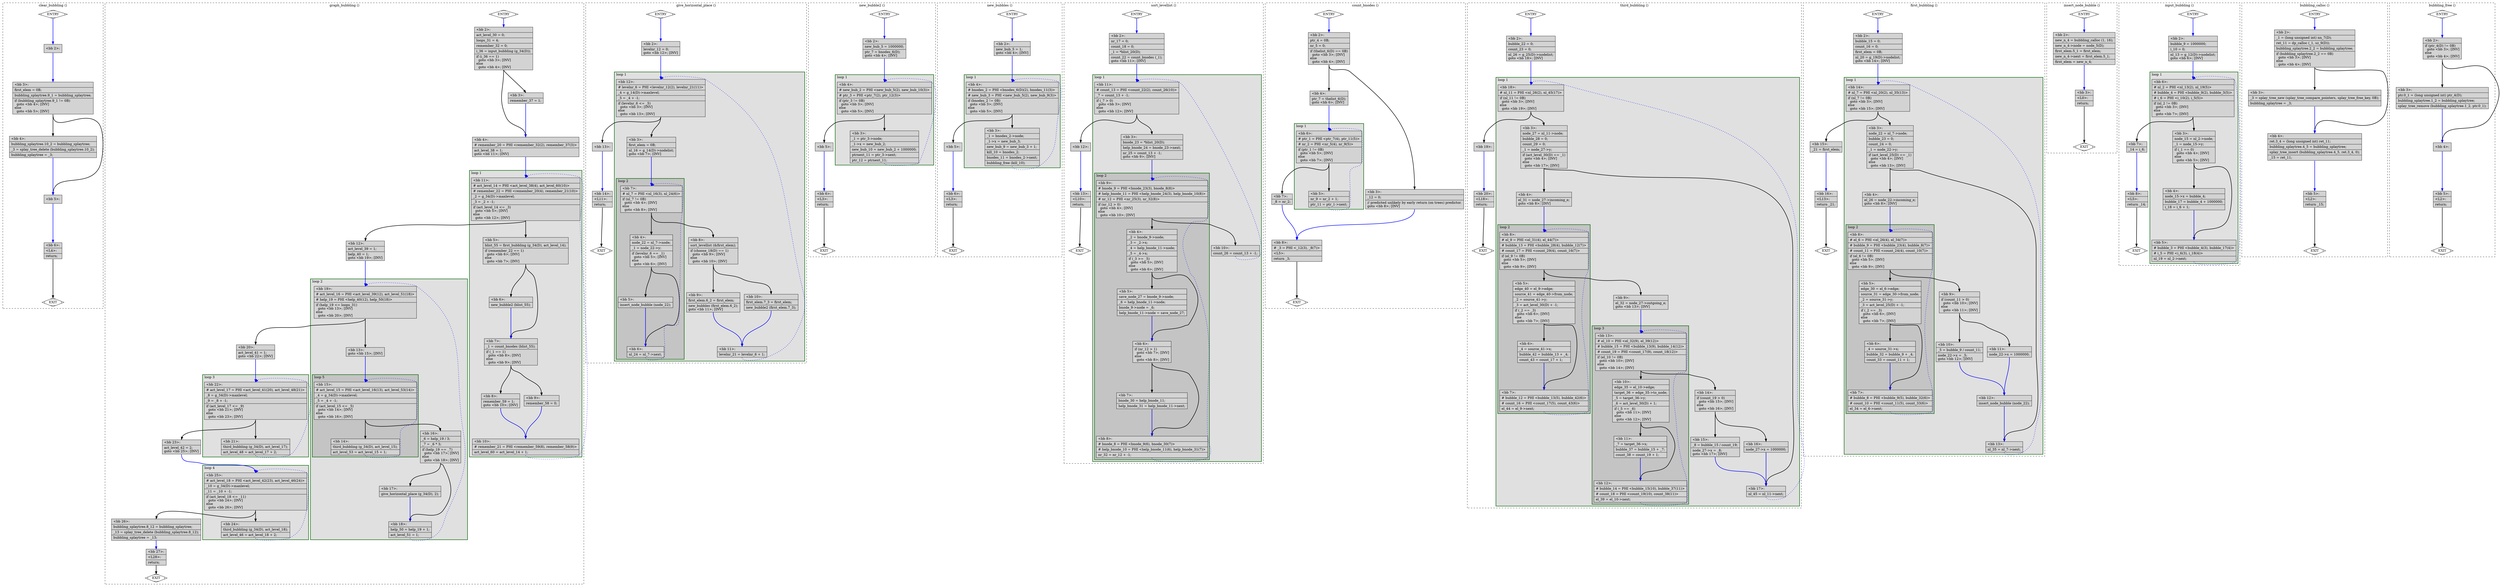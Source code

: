 /* graph generated by GNU GCC Compiler version
 * GNU C99 (GCC) version 12.0.0 20210704 (experimental) (x86_64-pc-linux-gnu)
 *	compiled by GNU C version 12.0.0 20210704 (experimental), GMP version 6.2.0, MPFR version 4.0.2, MPC version 1.1.0, isl version none
 * GGC heuristics: --param ggc-min-expand=30 --param ggc-min-heapsize=4096
*/
digraph "gml4gtk-bubbling.c.082i.fnsummary" {
overlap=false;
subgraph "cluster_clear_bubbling" {
	style="dashed";
	color="black";
	label="clear_bubbling ()";
	fn_12_basic_block_0 [shape=Mdiamond,style=filled,fillcolor=white,label="ENTRY"];

	fn_12_basic_block_1 [shape=Mdiamond,style=filled,fillcolor=white,label="EXIT"];

	fn_12_basic_block_2 [shape=record,style=filled,fillcolor=lightgrey,label="{\<bb\ 2\>:\l\
}"];

	fn_12_basic_block_3 [shape=record,style=filled,fillcolor=lightgrey,label="{\<bb\ 3\>:\l\
|first_elem\ =\ 0B;\l\
|bubbling_splaytree.9_1\ =\ bubbling_splaytree;\l\
|if\ (bubbling_splaytree.9_1\ !=\ 0B)\l\
\ \ goto\ \<bb\ 4\>;\ [INV]\l\
else\l\
\ \ goto\ \<bb\ 5\>;\ [INV]\l\
}"];

	fn_12_basic_block_4 [shape=record,style=filled,fillcolor=lightgrey,label="{\<bb\ 4\>:\l\
|bubbling_splaytree.10_2\ =\ bubbling_splaytree;\l\
|_3\ =\ splay_tree_delete\ (bubbling_splaytree.10_2);\l\
|bubbling_splaytree\ =\ _3;\l\
}"];

	fn_12_basic_block_5 [shape=record,style=filled,fillcolor=lightgrey,label="{\<bb\ 5\>:\l\
}"];

	fn_12_basic_block_6 [shape=record,style=filled,fillcolor=lightgrey,label="{\<bb\ 6\>:\l\
|\<L4\>:\l\
|return;\l\
}"];

	fn_12_basic_block_0:s -> fn_12_basic_block_2:n [style="solid,bold",color=blue,weight=100,constraint=true];
	fn_12_basic_block_2:s -> fn_12_basic_block_3:n [style="solid,bold",color=blue,weight=100,constraint=true];
	fn_12_basic_block_3:s -> fn_12_basic_block_4:n [style="solid,bold",color=black,weight=10,constraint=true];
	fn_12_basic_block_3:s -> fn_12_basic_block_5:n [style="solid,bold",color=black,weight=10,constraint=true];
	fn_12_basic_block_4:s -> fn_12_basic_block_5:n [style="solid,bold",color=blue,weight=100,constraint=true];
	fn_12_basic_block_5:s -> fn_12_basic_block_6:n [style="solid,bold",color=blue,weight=100,constraint=true];
	fn_12_basic_block_6:s -> fn_12_basic_block_1:n [style="solid,bold",color=black,weight=10,constraint=true];
	fn_12_basic_block_0:s -> fn_12_basic_block_1:n [style="invis",constraint=true];
}
subgraph "cluster_graph_bubbling" {
	style="dashed";
	color="black";
	label="graph_bubbling ()";
	subgraph cluster_11_4 {
	style="filled";
	color="darkgreen";
	fillcolor="grey88";
	label="loop 4";
	labeljust=l;
	penwidth=2;
	fn_11_basic_block_25 [shape=record,style=filled,fillcolor=lightgrey,label="{\<bb\ 25\>:\l\
|#\ act_level_18\ =\ PHI\ \<act_level_42(23),\ act_level_46(24)\>\l\
|_10\ =\ g_34(D)-\>maxlevel;\l\
|_11\ =\ _10\ +\ -1;\l\
|if\ (act_level_18\ \<=\ _11)\l\
\ \ goto\ \<bb\ 24\>;\ [INV]\l\
else\l\
\ \ goto\ \<bb\ 26\>;\ [INV]\l\
}"];

	fn_11_basic_block_24 [shape=record,style=filled,fillcolor=lightgrey,label="{\<bb\ 24\>:\l\
|third_bubbling\ (g_34(D),\ act_level_18);\l\
|act_level_46\ =\ act_level_18\ +\ 2;\l\
}"];

	}
	subgraph cluster_11_3 {
	style="filled";
	color="darkgreen";
	fillcolor="grey88";
	label="loop 3";
	labeljust=l;
	penwidth=2;
	fn_11_basic_block_22 [shape=record,style=filled,fillcolor=lightgrey,label="{\<bb\ 22\>:\l\
|#\ act_level_17\ =\ PHI\ \<act_level_41(20),\ act_level_48(21)\>\l\
|_8\ =\ g_34(D)-\>maxlevel;\l\
|_9\ =\ _8\ +\ -1;\l\
|if\ (act_level_17\ \<=\ _9)\l\
\ \ goto\ \<bb\ 21\>;\ [INV]\l\
else\l\
\ \ goto\ \<bb\ 23\>;\ [INV]\l\
}"];

	fn_11_basic_block_21 [shape=record,style=filled,fillcolor=lightgrey,label="{\<bb\ 21\>:\l\
|third_bubbling\ (g_34(D),\ act_level_17);\l\
|act_level_48\ =\ act_level_17\ +\ 2;\l\
}"];

	}
	subgraph cluster_11_2 {
	style="filled";
	color="darkgreen";
	fillcolor="grey88";
	label="loop 2";
	labeljust=l;
	penwidth=2;
	subgraph cluster_11_5 {
	style="filled";
	color="darkgreen";
	fillcolor="grey77";
	label="loop 5";
	labeljust=l;
	penwidth=2;
	fn_11_basic_block_15 [shape=record,style=filled,fillcolor=lightgrey,label="{\<bb\ 15\>:\l\
|#\ act_level_15\ =\ PHI\ \<act_level_16(13),\ act_level_53(14)\>\l\
|_4\ =\ g_34(D)-\>maxlevel;\l\
|_5\ =\ _4\ +\ -1;\l\
|if\ (act_level_15\ \<=\ _5)\l\
\ \ goto\ \<bb\ 14\>;\ [INV]\l\
else\l\
\ \ goto\ \<bb\ 16\>;\ [INV]\l\
}"];

	fn_11_basic_block_14 [shape=record,style=filled,fillcolor=lightgrey,label="{\<bb\ 14\>:\l\
|third_bubbling\ (g_34(D),\ act_level_15);\l\
|act_level_53\ =\ act_level_15\ +\ 1;\l\
}"];

	}
	fn_11_basic_block_19 [shape=record,style=filled,fillcolor=lightgrey,label="{\<bb\ 19\>:\l\
|#\ act_level_16\ =\ PHI\ \<act_level_39(12),\ act_level_51(18)\>\l\
|#\ help_19\ =\ PHI\ \<help_40(12),\ help_50(18)\>\l\
|if\ (help_19\ \<=\ loops_31)\l\
\ \ goto\ \<bb\ 13\>;\ [INV]\l\
else\l\
\ \ goto\ \<bb\ 20\>;\ [INV]\l\
}"];

	fn_11_basic_block_13 [shape=record,style=filled,fillcolor=lightgrey,label="{\<bb\ 13\>:\l\
goto\ \<bb\ 15\>;\ [INV]\l\
}"];

	fn_11_basic_block_16 [shape=record,style=filled,fillcolor=lightgrey,label="{\<bb\ 16\>:\l\
|_6\ =\ help_19\ /\ 3;\l\
|_7\ =\ _6\ *\ 3;\l\
|if\ (help_19\ ==\ _7)\l\
\ \ goto\ \<bb\ 17\>;\ [INV]\l\
else\l\
\ \ goto\ \<bb\ 18\>;\ [INV]\l\
}"];

	fn_11_basic_block_17 [shape=record,style=filled,fillcolor=lightgrey,label="{\<bb\ 17\>:\l\
|give_horizontal_place\ (g_34(D),\ 2);\l\
}"];

	fn_11_basic_block_18 [shape=record,style=filled,fillcolor=lightgrey,label="{\<bb\ 18\>:\l\
|help_50\ =\ help_19\ +\ 1;\l\
|act_level_51\ =\ 1;\l\
}"];

	}
	subgraph cluster_11_1 {
	style="filled";
	color="darkgreen";
	fillcolor="grey88";
	label="loop 1";
	labeljust=l;
	penwidth=2;
	fn_11_basic_block_11 [shape=record,style=filled,fillcolor=lightgrey,label="{\<bb\ 11\>:\l\
|#\ act_level_14\ =\ PHI\ \<act_level_38(4),\ act_level_60(10)\>\l\
|#\ remember_22\ =\ PHI\ \<remember_20(4),\ remember_21(10)\>\l\
|_2\ =\ g_34(D)-\>maxlevel;\l\
|_3\ =\ _2\ +\ -1;\l\
|if\ (act_level_14\ \<=\ _3)\l\
\ \ goto\ \<bb\ 5\>;\ [INV]\l\
else\l\
\ \ goto\ \<bb\ 12\>;\ [INV]\l\
}"];

	fn_11_basic_block_5 [shape=record,style=filled,fillcolor=lightgrey,label="{\<bb\ 5\>:\l\
|blist_55\ =\ first_bubbling\ (g_34(D),\ act_level_14);\l\
|if\ (remember_22\ ==\ 1)\l\
\ \ goto\ \<bb\ 6\>;\ [INV]\l\
else\l\
\ \ goto\ \<bb\ 7\>;\ [INV]\l\
}"];

	fn_11_basic_block_6 [shape=record,style=filled,fillcolor=lightgrey,label="{\<bb\ 6\>:\l\
|new_bubble2\ (blist_55);\l\
}"];

	fn_11_basic_block_7 [shape=record,style=filled,fillcolor=lightgrey,label="{\<bb\ 7\>:\l\
|_1\ =\ count_bnodes\ (blist_55);\l\
|if\ (_1\ ==\ 1)\l\
\ \ goto\ \<bb\ 8\>;\ [INV]\l\
else\l\
\ \ goto\ \<bb\ 9\>;\ [INV]\l\
}"];

	fn_11_basic_block_8 [shape=record,style=filled,fillcolor=lightgrey,label="{\<bb\ 8\>:\l\
|remember_59\ =\ 1;\l\
goto\ \<bb\ 10\>;\ [INV]\l\
}"];

	fn_11_basic_block_9 [shape=record,style=filled,fillcolor=lightgrey,label="{\<bb\ 9\>:\l\
|remember_58\ =\ 0;\l\
}"];

	fn_11_basic_block_10 [shape=record,style=filled,fillcolor=lightgrey,label="{\<bb\ 10\>:\l\
|#\ remember_21\ =\ PHI\ \<remember_59(8),\ remember_58(9)\>\l\
|act_level_60\ =\ act_level_14\ +\ 1;\l\
}"];

	}
	fn_11_basic_block_0 [shape=Mdiamond,style=filled,fillcolor=white,label="ENTRY"];

	fn_11_basic_block_1 [shape=Mdiamond,style=filled,fillcolor=white,label="EXIT"];

	fn_11_basic_block_2 [shape=record,style=filled,fillcolor=lightgrey,label="{\<bb\ 2\>:\l\
|act_level_30\ =\ 0;\l\
|loops_31\ =\ 4;\l\
|remember_32\ =\ 0;\l\
|i_36\ =\ input_bubbling\ (g_34(D));\l\
|if\ (i_36\ ==\ 1)\l\
\ \ goto\ \<bb\ 3\>;\ [INV]\l\
else\l\
\ \ goto\ \<bb\ 4\>;\ [INV]\l\
}"];

	fn_11_basic_block_3 [shape=record,style=filled,fillcolor=lightgrey,label="{\<bb\ 3\>:\l\
|remember_37\ =\ 1;\l\
}"];

	fn_11_basic_block_4 [shape=record,style=filled,fillcolor=lightgrey,label="{\<bb\ 4\>:\l\
|#\ remember_20\ =\ PHI\ \<remember_32(2),\ remember_37(3)\>\l\
|act_level_38\ =\ 1;\l\
goto\ \<bb\ 11\>;\ [INV]\l\
}"];

	fn_11_basic_block_12 [shape=record,style=filled,fillcolor=lightgrey,label="{\<bb\ 12\>:\l\
|act_level_39\ =\ 1;\l\
|help_40\ =\ 1;\l\
goto\ \<bb\ 19\>;\ [INV]\l\
}"];

	fn_11_basic_block_20 [shape=record,style=filled,fillcolor=lightgrey,label="{\<bb\ 20\>:\l\
|act_level_41\ =\ 1;\l\
goto\ \<bb\ 22\>;\ [INV]\l\
}"];

	fn_11_basic_block_23 [shape=record,style=filled,fillcolor=lightgrey,label="{\<bb\ 23\>:\l\
|act_level_42\ =\ 2;\l\
goto\ \<bb\ 25\>;\ [INV]\l\
}"];

	fn_11_basic_block_26 [shape=record,style=filled,fillcolor=lightgrey,label="{\<bb\ 26\>:\l\
|bubbling_splaytree.8_12\ =\ bubbling_splaytree;\l\
|_13\ =\ splay_tree_delete\ (bubbling_splaytree.8_12);\l\
|bubbling_splaytree\ =\ _13;\l\
}"];

	fn_11_basic_block_27 [shape=record,style=filled,fillcolor=lightgrey,label="{\<bb\ 27\>:\l\
|\<L28\>:\l\
|return;\l\
}"];

	fn_11_basic_block_0:s -> fn_11_basic_block_2:n [style="solid,bold",color=blue,weight=100,constraint=true];
	fn_11_basic_block_2:s -> fn_11_basic_block_3:n [style="solid,bold",color=black,weight=10,constraint=true];
	fn_11_basic_block_2:s -> fn_11_basic_block_4:n [style="solid,bold",color=black,weight=10,constraint=true];
	fn_11_basic_block_3:s -> fn_11_basic_block_4:n [style="solid,bold",color=blue,weight=100,constraint=true];
	fn_11_basic_block_4:s -> fn_11_basic_block_11:n [style="solid,bold",color=blue,weight=100,constraint=true];
	fn_11_basic_block_5:s -> fn_11_basic_block_6:n [style="solid,bold",color=black,weight=10,constraint=true];
	fn_11_basic_block_5:s -> fn_11_basic_block_7:n [style="solid,bold",color=black,weight=10,constraint=true];
	fn_11_basic_block_6:s -> fn_11_basic_block_7:n [style="solid,bold",color=blue,weight=100,constraint=true];
	fn_11_basic_block_7:s -> fn_11_basic_block_8:n [style="solid,bold",color=black,weight=10,constraint=true];
	fn_11_basic_block_7:s -> fn_11_basic_block_9:n [style="solid,bold",color=black,weight=10,constraint=true];
	fn_11_basic_block_8:s -> fn_11_basic_block_10:n [style="solid,bold",color=blue,weight=100,constraint=true];
	fn_11_basic_block_9:s -> fn_11_basic_block_10:n [style="solid,bold",color=blue,weight=100,constraint=true];
	fn_11_basic_block_10:s -> fn_11_basic_block_11:n [style="dotted,bold",color=blue,weight=10,constraint=false];
	fn_11_basic_block_11:s -> fn_11_basic_block_5:n [style="solid,bold",color=black,weight=10,constraint=true];
	fn_11_basic_block_11:s -> fn_11_basic_block_12:n [style="solid,bold",color=black,weight=10,constraint=true];
	fn_11_basic_block_12:s -> fn_11_basic_block_19:n [style="solid,bold",color=blue,weight=100,constraint=true];
	fn_11_basic_block_13:s -> fn_11_basic_block_15:n [style="solid,bold",color=blue,weight=100,constraint=true];
	fn_11_basic_block_14:s -> fn_11_basic_block_15:n [style="dotted,bold",color=blue,weight=10,constraint=false];
	fn_11_basic_block_15:s -> fn_11_basic_block_14:n [style="solid,bold",color=black,weight=10,constraint=true];
	fn_11_basic_block_15:s -> fn_11_basic_block_16:n [style="solid,bold",color=black,weight=10,constraint=true];
	fn_11_basic_block_16:s -> fn_11_basic_block_17:n [style="solid,bold",color=black,weight=10,constraint=true];
	fn_11_basic_block_16:s -> fn_11_basic_block_18:n [style="solid,bold",color=black,weight=10,constraint=true];
	fn_11_basic_block_17:s -> fn_11_basic_block_18:n [style="solid,bold",color=blue,weight=100,constraint=true];
	fn_11_basic_block_18:s -> fn_11_basic_block_19:n [style="dotted,bold",color=blue,weight=10,constraint=false];
	fn_11_basic_block_19:s -> fn_11_basic_block_13:n [style="solid,bold",color=black,weight=10,constraint=true];
	fn_11_basic_block_19:s -> fn_11_basic_block_20:n [style="solid,bold",color=black,weight=10,constraint=true];
	fn_11_basic_block_20:s -> fn_11_basic_block_22:n [style="solid,bold",color=blue,weight=100,constraint=true];
	fn_11_basic_block_21:s -> fn_11_basic_block_22:n [style="dotted,bold",color=blue,weight=10,constraint=false];
	fn_11_basic_block_22:s -> fn_11_basic_block_21:n [style="solid,bold",color=black,weight=10,constraint=true];
	fn_11_basic_block_22:s -> fn_11_basic_block_23:n [style="solid,bold",color=black,weight=10,constraint=true];
	fn_11_basic_block_23:s -> fn_11_basic_block_25:n [style="solid,bold",color=blue,weight=100,constraint=true];
	fn_11_basic_block_24:s -> fn_11_basic_block_25:n [style="dotted,bold",color=blue,weight=10,constraint=false];
	fn_11_basic_block_25:s -> fn_11_basic_block_24:n [style="solid,bold",color=black,weight=10,constraint=true];
	fn_11_basic_block_25:s -> fn_11_basic_block_26:n [style="solid,bold",color=black,weight=10,constraint=true];
	fn_11_basic_block_26:s -> fn_11_basic_block_27:n [style="solid,bold",color=blue,weight=100,constraint=true];
	fn_11_basic_block_27:s -> fn_11_basic_block_1:n [style="solid,bold",color=black,weight=10,constraint=true];
	fn_11_basic_block_0:s -> fn_11_basic_block_1:n [style="invis",constraint=true];
}
subgraph "cluster_give_horizontal_place" {
	style="dashed";
	color="black";
	label="give_horizontal_place ()";
	subgraph cluster_10_1 {
	style="filled";
	color="darkgreen";
	fillcolor="grey88";
	label="loop 1";
	labeljust=l;
	penwidth=2;
	subgraph cluster_10_2 {
	style="filled";
	color="darkgreen";
	fillcolor="grey77";
	label="loop 2";
	labeljust=l;
	penwidth=2;
	fn_10_basic_block_7 [shape=record,style=filled,fillcolor=lightgrey,label="{\<bb\ 7\>:\l\
|#\ nl_7\ =\ PHI\ \<nl_16(3),\ nl_24(6)\>\l\
|if\ (nl_7\ !=\ 0B)\l\
\ \ goto\ \<bb\ 4\>;\ [INV]\l\
else\l\
\ \ goto\ \<bb\ 8\>;\ [INV]\l\
}"];

	fn_10_basic_block_4 [shape=record,style=filled,fillcolor=lightgrey,label="{\<bb\ 4\>:\l\
|node_22\ =\ nl_7-\>node;\l\
|_1\ =\ node_22-\>y;\l\
|if\ (levelnr_6\ ==\ _1)\l\
\ \ goto\ \<bb\ 5\>;\ [INV]\l\
else\l\
\ \ goto\ \<bb\ 6\>;\ [INV]\l\
}"];

	fn_10_basic_block_5 [shape=record,style=filled,fillcolor=lightgrey,label="{\<bb\ 5\>:\l\
|insert_node_bubble\ (node_22);\l\
}"];

	fn_10_basic_block_6 [shape=record,style=filled,fillcolor=lightgrey,label="{\<bb\ 6\>:\l\
|nl_24\ =\ nl_7-\>next;\l\
}"];

	}
	fn_10_basic_block_12 [shape=record,style=filled,fillcolor=lightgrey,label="{\<bb\ 12\>:\l\
|#\ levelnr_6\ =\ PHI\ \<levelnr_12(2),\ levelnr_21(11)\>\l\
|_4\ =\ g_14(D)-\>maxlevel;\l\
|_5\ =\ _4\ +\ -1;\l\
|if\ (levelnr_6\ \<=\ _5)\l\
\ \ goto\ \<bb\ 3\>;\ [INV]\l\
else\l\
\ \ goto\ \<bb\ 13\>;\ [INV]\l\
}"];

	fn_10_basic_block_3 [shape=record,style=filled,fillcolor=lightgrey,label="{\<bb\ 3\>:\l\
|first_elem\ =\ 0B;\l\
|nl_16\ =\ g_14(D)-\>nodelist;\l\
goto\ \<bb\ 7\>;\ [INV]\l\
}"];

	fn_10_basic_block_8 [shape=record,style=filled,fillcolor=lightgrey,label="{\<bb\ 8\>:\l\
|sort_levellist\ (&first_elem);\l\
|if\ (choose_18(D)\ ==\ 1)\l\
\ \ goto\ \<bb\ 9\>;\ [INV]\l\
else\l\
\ \ goto\ \<bb\ 10\>;\ [INV]\l\
}"];

	fn_10_basic_block_9 [shape=record,style=filled,fillcolor=lightgrey,label="{\<bb\ 9\>:\l\
|first_elem.6_2\ =\ first_elem;\l\
|new_bubbles\ (first_elem.6_2);\l\
goto\ \<bb\ 11\>;\ [INV]\l\
}"];

	fn_10_basic_block_10 [shape=record,style=filled,fillcolor=lightgrey,label="{\<bb\ 10\>:\l\
|first_elem.7_3\ =\ first_elem;\l\
|new_bubble2\ (first_elem.7_3);\l\
}"];

	fn_10_basic_block_11 [shape=record,style=filled,fillcolor=lightgrey,label="{\<bb\ 11\>:\l\
|levelnr_21\ =\ levelnr_6\ +\ 1;\l\
}"];

	}
	fn_10_basic_block_0 [shape=Mdiamond,style=filled,fillcolor=white,label="ENTRY"];

	fn_10_basic_block_1 [shape=Mdiamond,style=filled,fillcolor=white,label="EXIT"];

	fn_10_basic_block_2 [shape=record,style=filled,fillcolor=lightgrey,label="{\<bb\ 2\>:\l\
|levelnr_12\ =\ 0;\l\
goto\ \<bb\ 12\>;\ [INV]\l\
}"];

	fn_10_basic_block_13 [shape=record,style=filled,fillcolor=lightgrey,label="{\<bb\ 13\>:\l\
}"];

	fn_10_basic_block_14 [shape=record,style=filled,fillcolor=lightgrey,label="{\<bb\ 14\>:\l\
|\<L11\>:\l\
|return;\l\
}"];

	fn_10_basic_block_0:s -> fn_10_basic_block_2:n [style="solid,bold",color=blue,weight=100,constraint=true];
	fn_10_basic_block_2:s -> fn_10_basic_block_12:n [style="solid,bold",color=blue,weight=100,constraint=true];
	fn_10_basic_block_3:s -> fn_10_basic_block_7:n [style="solid,bold",color=blue,weight=100,constraint=true];
	fn_10_basic_block_4:s -> fn_10_basic_block_5:n [style="solid,bold",color=black,weight=10,constraint=true];
	fn_10_basic_block_4:s -> fn_10_basic_block_6:n [style="solid,bold",color=black,weight=10,constraint=true];
	fn_10_basic_block_5:s -> fn_10_basic_block_6:n [style="solid,bold",color=blue,weight=100,constraint=true];
	fn_10_basic_block_6:s -> fn_10_basic_block_7:n [style="dotted,bold",color=blue,weight=10,constraint=false];
	fn_10_basic_block_7:s -> fn_10_basic_block_4:n [style="solid,bold",color=black,weight=10,constraint=true];
	fn_10_basic_block_7:s -> fn_10_basic_block_8:n [style="solid,bold",color=black,weight=10,constraint=true];
	fn_10_basic_block_8:s -> fn_10_basic_block_9:n [style="solid,bold",color=black,weight=10,constraint=true];
	fn_10_basic_block_8:s -> fn_10_basic_block_10:n [style="solid,bold",color=black,weight=10,constraint=true];
	fn_10_basic_block_9:s -> fn_10_basic_block_11:n [style="solid,bold",color=blue,weight=100,constraint=true];
	fn_10_basic_block_10:s -> fn_10_basic_block_11:n [style="solid,bold",color=blue,weight=100,constraint=true];
	fn_10_basic_block_11:s -> fn_10_basic_block_12:n [style="dotted,bold",color=blue,weight=10,constraint=false];
	fn_10_basic_block_12:s -> fn_10_basic_block_3:n [style="solid,bold",color=black,weight=10,constraint=true];
	fn_10_basic_block_12:s -> fn_10_basic_block_13:n [style="solid,bold",color=black,weight=10,constraint=true];
	fn_10_basic_block_13:s -> fn_10_basic_block_14:n [style="solid,bold",color=blue,weight=100,constraint=true];
	fn_10_basic_block_14:s -> fn_10_basic_block_1:n [style="solid,bold",color=black,weight=10,constraint=true];
	fn_10_basic_block_0:s -> fn_10_basic_block_1:n [style="invis",constraint=true];
}
subgraph "cluster_new_bubble2" {
	style="dashed";
	color="black";
	label="new_bubble2 ()";
	subgraph cluster_9_1 {
	style="filled";
	color="darkgreen";
	fillcolor="grey88";
	label="loop 1";
	labeljust=l;
	penwidth=2;
	fn_9_basic_block_4 [shape=record,style=filled,fillcolor=lightgrey,label="{\<bb\ 4\>:\l\
|#\ new_bub_2\ =\ PHI\ \<new_bub_5(2),\ new_bub_10(3)\>\l\
|#\ ptr_3\ =\ PHI\ \<ptr_7(2),\ ptr_12(3)\>\l\
|if\ (ptr_3\ !=\ 0B)\l\
\ \ goto\ \<bb\ 3\>;\ [INV]\l\
else\l\
\ \ goto\ \<bb\ 5\>;\ [INV]\l\
}"];

	fn_9_basic_block_3 [shape=record,style=filled,fillcolor=lightgrey,label="{\<bb\ 3\>:\l\
|_1\ =\ ptr_3-\>node;\l\
|_1-\>x\ =\ new_bub_2;\l\
|new_bub_10\ =\ new_bub_2\ +\ 1000000;\l\
|ptrnext_11\ =\ ptr_3-\>next;\l\
|ptr_12\ =\ ptrnext_11;\l\
}"];

	}
	fn_9_basic_block_0 [shape=Mdiamond,style=filled,fillcolor=white,label="ENTRY"];

	fn_9_basic_block_1 [shape=Mdiamond,style=filled,fillcolor=white,label="EXIT"];

	fn_9_basic_block_2 [shape=record,style=filled,fillcolor=lightgrey,label="{\<bb\ 2\>:\l\
|new_bub_5\ =\ 1000000;\l\
|ptr_7\ =\ bnodes_6(D);\l\
goto\ \<bb\ 4\>;\ [INV]\l\
}"];

	fn_9_basic_block_5 [shape=record,style=filled,fillcolor=lightgrey,label="{\<bb\ 5\>:\l\
}"];

	fn_9_basic_block_6 [shape=record,style=filled,fillcolor=lightgrey,label="{\<bb\ 6\>:\l\
|\<L3\>:\l\
|return;\l\
}"];

	fn_9_basic_block_0:s -> fn_9_basic_block_2:n [style="solid,bold",color=blue,weight=100,constraint=true];
	fn_9_basic_block_2:s -> fn_9_basic_block_4:n [style="solid,bold",color=blue,weight=100,constraint=true];
	fn_9_basic_block_3:s -> fn_9_basic_block_4:n [style="dotted,bold",color=blue,weight=10,constraint=false];
	fn_9_basic_block_4:s -> fn_9_basic_block_3:n [style="solid,bold",color=black,weight=10,constraint=true];
	fn_9_basic_block_4:s -> fn_9_basic_block_5:n [style="solid,bold",color=black,weight=10,constraint=true];
	fn_9_basic_block_5:s -> fn_9_basic_block_6:n [style="solid,bold",color=blue,weight=100,constraint=true];
	fn_9_basic_block_6:s -> fn_9_basic_block_1:n [style="solid,bold",color=black,weight=10,constraint=true];
	fn_9_basic_block_0:s -> fn_9_basic_block_1:n [style="invis",constraint=true];
}
subgraph "cluster_new_bubbles" {
	style="dashed";
	color="black";
	label="new_bubbles ()";
	subgraph cluster_8_1 {
	style="filled";
	color="darkgreen";
	fillcolor="grey88";
	label="loop 1";
	labeljust=l;
	penwidth=2;
	fn_8_basic_block_4 [shape=record,style=filled,fillcolor=lightgrey,label="{\<bb\ 4\>:\l\
|#\ bnodes_2\ =\ PHI\ \<bnodes_6(D)(2),\ bnodes_11(3)\>\l\
|#\ new_bub_3\ =\ PHI\ \<new_bub_5(2),\ new_bub_9(3)\>\l\
|if\ (bnodes_2\ !=\ 0B)\l\
\ \ goto\ \<bb\ 3\>;\ [INV]\l\
else\l\
\ \ goto\ \<bb\ 5\>;\ [INV]\l\
}"];

	fn_8_basic_block_3 [shape=record,style=filled,fillcolor=lightgrey,label="{\<bb\ 3\>:\l\
|_1\ =\ bnodes_2-\>node;\l\
|_1-\>x\ =\ new_bub_3;\l\
|new_bub_9\ =\ new_bub_3\ +\ 1;\l\
|kill_10\ =\ bnodes_2;\l\
|bnodes_11\ =\ bnodes_2-\>next;\l\
|bubbling_free\ (kill_10);\l\
}"];

	}
	fn_8_basic_block_0 [shape=Mdiamond,style=filled,fillcolor=white,label="ENTRY"];

	fn_8_basic_block_1 [shape=Mdiamond,style=filled,fillcolor=white,label="EXIT"];

	fn_8_basic_block_2 [shape=record,style=filled,fillcolor=lightgrey,label="{\<bb\ 2\>:\l\
|new_bub_5\ =\ 1;\l\
goto\ \<bb\ 4\>;\ [INV]\l\
}"];

	fn_8_basic_block_5 [shape=record,style=filled,fillcolor=lightgrey,label="{\<bb\ 5\>:\l\
}"];

	fn_8_basic_block_6 [shape=record,style=filled,fillcolor=lightgrey,label="{\<bb\ 6\>:\l\
|\<L3\>:\l\
|return;\l\
}"];

	fn_8_basic_block_0:s -> fn_8_basic_block_2:n [style="solid,bold",color=blue,weight=100,constraint=true];
	fn_8_basic_block_2:s -> fn_8_basic_block_4:n [style="solid,bold",color=blue,weight=100,constraint=true];
	fn_8_basic_block_3:s -> fn_8_basic_block_4:n [style="dotted,bold",color=blue,weight=10,constraint=false];
	fn_8_basic_block_4:s -> fn_8_basic_block_3:n [style="solid,bold",color=black,weight=10,constraint=true];
	fn_8_basic_block_4:s -> fn_8_basic_block_5:n [style="solid,bold",color=black,weight=10,constraint=true];
	fn_8_basic_block_5:s -> fn_8_basic_block_6:n [style="solid,bold",color=blue,weight=100,constraint=true];
	fn_8_basic_block_6:s -> fn_8_basic_block_1:n [style="solid,bold",color=black,weight=10,constraint=true];
	fn_8_basic_block_0:s -> fn_8_basic_block_1:n [style="invis",constraint=true];
}
subgraph "cluster_sort_levellist" {
	style="dashed";
	color="black";
	label="sort_levellist ()";
	subgraph cluster_7_1 {
	style="filled";
	color="darkgreen";
	fillcolor="grey88";
	label="loop 1";
	labeljust=l;
	penwidth=2;
	subgraph cluster_7_2 {
	style="filled";
	color="darkgreen";
	fillcolor="grey77";
	label="loop 2";
	labeljust=l;
	penwidth=2;
	fn_7_basic_block_9 [shape=record,style=filled,fillcolor=lightgrey,label="{\<bb\ 9\>:\l\
|#\ bnode_9\ =\ PHI\ \<bnode_23(3),\ bnode_8(8)\>\l\
|#\ help_bnode_11\ =\ PHI\ \<help_bnode_24(3),\ help_bnode_10(8)\>\l\
|#\ nr_12\ =\ PHI\ \<nr_25(3),\ nr_32(8)\>\l\
|if\ (nr_12\ \>\ 0)\l\
\ \ goto\ \<bb\ 4\>;\ [INV]\l\
else\l\
\ \ goto\ \<bb\ 10\>;\ [INV]\l\
}"];

	fn_7_basic_block_4 [shape=record,style=filled,fillcolor=lightgrey,label="{\<bb\ 4\>:\l\
|_2\ =\ bnode_9-\>node;\l\
|_3\ =\ _2-\>x;\l\
|_4\ =\ help_bnode_11-\>node;\l\
|_5\ =\ _4-\>x;\l\
|if\ (_3\ \>=\ _5)\l\
\ \ goto\ \<bb\ 5\>;\ [INV]\l\
else\l\
\ \ goto\ \<bb\ 6\>;\ [INV]\l\
}"];

	fn_7_basic_block_5 [shape=record,style=filled,fillcolor=lightgrey,label="{\<bb\ 5\>:\l\
|save_node_27\ =\ bnode_9-\>node;\l\
|_6\ =\ help_bnode_11-\>node;\l\
|bnode_9-\>node\ =\ _6;\l\
|help_bnode_11-\>node\ =\ save_node_27;\l\
}"];

	fn_7_basic_block_6 [shape=record,style=filled,fillcolor=lightgrey,label="{\<bb\ 6\>:\l\
|if\ (nr_12\ \>\ 1)\l\
\ \ goto\ \<bb\ 7\>;\ [INV]\l\
else\l\
\ \ goto\ \<bb\ 8\>;\ [INV]\l\
}"];

	fn_7_basic_block_7 [shape=record,style=filled,fillcolor=lightgrey,label="{\<bb\ 7\>:\l\
|bnode_30\ =\ help_bnode_11;\l\
|help_bnode_31\ =\ help_bnode_11-\>next;\l\
}"];

	fn_7_basic_block_8 [shape=record,style=filled,fillcolor=lightgrey,label="{\<bb\ 8\>:\l\
|#\ bnode_8\ =\ PHI\ \<bnode_9(6),\ bnode_30(7)\>\l\
|#\ help_bnode_10\ =\ PHI\ \<help_bnode_11(6),\ help_bnode_31(7)\>\l\
|nr_32\ =\ nr_12\ +\ -1;\l\
}"];

	}
	fn_7_basic_block_11 [shape=record,style=filled,fillcolor=lightgrey,label="{\<bb\ 11\>:\l\
|#\ count_13\ =\ PHI\ \<count_22(2),\ count_26(10)\>\l\
|_7\ =\ count_13\ +\ -1;\l\
|if\ (_7\ \>\ 0)\l\
\ \ goto\ \<bb\ 3\>;\ [INV]\l\
else\l\
\ \ goto\ \<bb\ 12\>;\ [INV]\l\
}"];

	fn_7_basic_block_3 [shape=record,style=filled,fillcolor=lightgrey,label="{\<bb\ 3\>:\l\
|bnode_23\ =\ *blist_20(D);\l\
|help_bnode_24\ =\ bnode_23-\>next;\l\
|nr_25\ =\ count_13\ +\ -1;\l\
goto\ \<bb\ 9\>;\ [INV]\l\
}"];

	fn_7_basic_block_10 [shape=record,style=filled,fillcolor=lightgrey,label="{\<bb\ 10\>:\l\
|count_26\ =\ count_13\ +\ -1;\l\
}"];

	}
	fn_7_basic_block_0 [shape=Mdiamond,style=filled,fillcolor=white,label="ENTRY"];

	fn_7_basic_block_1 [shape=Mdiamond,style=filled,fillcolor=white,label="EXIT"];

	fn_7_basic_block_2 [shape=record,style=filled,fillcolor=lightgrey,label="{\<bb\ 2\>:\l\
|nr_17\ =\ 0;\l\
|count_18\ =\ 0;\l\
|_1\ =\ *blist_20(D);\l\
|count_22\ =\ count_bnodes\ (_1);\l\
goto\ \<bb\ 11\>;\ [INV]\l\
}"];

	fn_7_basic_block_12 [shape=record,style=filled,fillcolor=lightgrey,label="{\<bb\ 12\>:\l\
}"];

	fn_7_basic_block_13 [shape=record,style=filled,fillcolor=lightgrey,label="{\<bb\ 13\>:\l\
|\<L10\>:\l\
|return;\l\
}"];

	fn_7_basic_block_0:s -> fn_7_basic_block_2:n [style="solid,bold",color=blue,weight=100,constraint=true];
	fn_7_basic_block_2:s -> fn_7_basic_block_11:n [style="solid,bold",color=blue,weight=100,constraint=true];
	fn_7_basic_block_3:s -> fn_7_basic_block_9:n [style="solid,bold",color=blue,weight=100,constraint=true];
	fn_7_basic_block_4:s -> fn_7_basic_block_5:n [style="solid,bold",color=black,weight=10,constraint=true];
	fn_7_basic_block_4:s -> fn_7_basic_block_6:n [style="solid,bold",color=black,weight=10,constraint=true];
	fn_7_basic_block_5:s -> fn_7_basic_block_6:n [style="solid,bold",color=blue,weight=100,constraint=true];
	fn_7_basic_block_6:s -> fn_7_basic_block_7:n [style="solid,bold",color=black,weight=10,constraint=true];
	fn_7_basic_block_6:s -> fn_7_basic_block_8:n [style="solid,bold",color=black,weight=10,constraint=true];
	fn_7_basic_block_7:s -> fn_7_basic_block_8:n [style="solid,bold",color=blue,weight=100,constraint=true];
	fn_7_basic_block_8:s -> fn_7_basic_block_9:n [style="dotted,bold",color=blue,weight=10,constraint=false];
	fn_7_basic_block_9:s -> fn_7_basic_block_4:n [style="solid,bold",color=black,weight=10,constraint=true];
	fn_7_basic_block_9:s -> fn_7_basic_block_10:n [style="solid,bold",color=black,weight=10,constraint=true];
	fn_7_basic_block_10:s -> fn_7_basic_block_11:n [style="dotted,bold",color=blue,weight=10,constraint=false];
	fn_7_basic_block_11:s -> fn_7_basic_block_3:n [style="solid,bold",color=black,weight=10,constraint=true];
	fn_7_basic_block_11:s -> fn_7_basic_block_12:n [style="solid,bold",color=black,weight=10,constraint=true];
	fn_7_basic_block_12:s -> fn_7_basic_block_13:n [style="solid,bold",color=blue,weight=100,constraint=true];
	fn_7_basic_block_13:s -> fn_7_basic_block_1:n [style="solid,bold",color=black,weight=10,constraint=true];
	fn_7_basic_block_0:s -> fn_7_basic_block_1:n [style="invis",constraint=true];
}
subgraph "cluster_count_bnodes" {
	style="dashed";
	color="black";
	label="count_bnodes ()";
	subgraph cluster_6_1 {
	style="filled";
	color="darkgreen";
	fillcolor="grey88";
	label="loop 1";
	labeljust=l;
	penwidth=2;
	fn_6_basic_block_6 [shape=record,style=filled,fillcolor=lightgrey,label="{\<bb\ 6\>:\l\
|#\ ptr_1\ =\ PHI\ \<ptr_7(4),\ ptr_11(5)\>\l\
|#\ nr_2\ =\ PHI\ \<nr_5(4),\ nr_9(5)\>\l\
|if\ (ptr_1\ !=\ 0B)\l\
\ \ goto\ \<bb\ 5\>;\ [INV]\l\
else\l\
\ \ goto\ \<bb\ 7\>;\ [INV]\l\
}"];

	fn_6_basic_block_5 [shape=record,style=filled,fillcolor=lightgrey,label="{\<bb\ 5\>:\l\
|nr_9\ =\ nr_2\ +\ 1;\l\
|ptr_11\ =\ ptr_1-\>next;\l\
}"];

	}
	fn_6_basic_block_0 [shape=Mdiamond,style=filled,fillcolor=white,label="ENTRY"];

	fn_6_basic_block_1 [shape=Mdiamond,style=filled,fillcolor=white,label="EXIT"];

	fn_6_basic_block_2 [shape=record,style=filled,fillcolor=lightgrey,label="{\<bb\ 2\>:\l\
|ptr_4\ =\ 0B;\l\
|nr_5\ =\ 0;\l\
|if\ (thelist_6(D)\ ==\ 0B)\l\
\ \ goto\ \<bb\ 3\>;\ [INV]\l\
else\l\
\ \ goto\ \<bb\ 4\>;\ [INV]\l\
}"];

	fn_6_basic_block_3 [shape=record,style=filled,fillcolor=lightgrey,label="{\<bb\ 3\>:\l\
|_12\ =\ 0;\l\
|//\ predicted\ unlikely\ by\ early\ return\ (on\ trees)\ predictor.\l\
goto\ \<bb\ 8\>;\ [INV]\l\
}"];

	fn_6_basic_block_4 [shape=record,style=filled,fillcolor=lightgrey,label="{\<bb\ 4\>:\l\
|ptr_7\ =\ thelist_6(D);\l\
goto\ \<bb\ 6\>;\ [INV]\l\
}"];

	fn_6_basic_block_7 [shape=record,style=filled,fillcolor=lightgrey,label="{\<bb\ 7\>:\l\
|_8\ =\ nr_2;\l\
}"];

	fn_6_basic_block_8 [shape=record,style=filled,fillcolor=lightgrey,label="{\<bb\ 8\>:\l\
|#\ _3\ =\ PHI\ \<_12(3),\ _8(7)\>\l\
|\<L5\>:\l\
|return\ _3;\l\
}"];

	fn_6_basic_block_0:s -> fn_6_basic_block_2:n [style="solid,bold",color=blue,weight=100,constraint=true];
	fn_6_basic_block_2:s -> fn_6_basic_block_3:n [style="solid,bold",color=black,weight=10,constraint=true];
	fn_6_basic_block_2:s -> fn_6_basic_block_4:n [style="solid,bold",color=black,weight=10,constraint=true];
	fn_6_basic_block_3:s -> fn_6_basic_block_8:n [style="solid,bold",color=blue,weight=100,constraint=true];
	fn_6_basic_block_4:s -> fn_6_basic_block_6:n [style="solid,bold",color=blue,weight=100,constraint=true];
	fn_6_basic_block_5:s -> fn_6_basic_block_6:n [style="dotted,bold",color=blue,weight=10,constraint=false];
	fn_6_basic_block_6:s -> fn_6_basic_block_5:n [style="solid,bold",color=black,weight=10,constraint=true];
	fn_6_basic_block_6:s -> fn_6_basic_block_7:n [style="solid,bold",color=black,weight=10,constraint=true];
	fn_6_basic_block_7:s -> fn_6_basic_block_8:n [style="solid,bold",color=blue,weight=100,constraint=true];
	fn_6_basic_block_8:s -> fn_6_basic_block_1:n [style="solid,bold",color=black,weight=10,constraint=true];
	fn_6_basic_block_0:s -> fn_6_basic_block_1:n [style="invis",constraint=true];
}
subgraph "cluster_third_bubbling" {
	style="dashed";
	color="black";
	label="third_bubbling ()";
	subgraph cluster_5_1 {
	style="filled";
	color="darkgreen";
	fillcolor="grey88";
	label="loop 1";
	labeljust=l;
	penwidth=2;
	subgraph cluster_5_3 {
	style="filled";
	color="darkgreen";
	fillcolor="grey77";
	label="loop 3";
	labeljust=l;
	penwidth=2;
	fn_5_basic_block_13 [shape=record,style=filled,fillcolor=lightgrey,label="{\<bb\ 13\>:\l\
|#\ el_10\ =\ PHI\ \<el_32(9),\ el_39(12)\>\l\
|#\ bubble_15\ =\ PHI\ \<bubble_13(9),\ bubble_14(12)\>\l\
|#\ count_19\ =\ PHI\ \<count_17(9),\ count_18(12)\>\l\
|if\ (el_10\ !=\ 0B)\l\
\ \ goto\ \<bb\ 10\>;\ [INV]\l\
else\l\
\ \ goto\ \<bb\ 14\>;\ [INV]\l\
}"];

	fn_5_basic_block_10 [shape=record,style=filled,fillcolor=lightgrey,label="{\<bb\ 10\>:\l\
|edge_35\ =\ el_10-\>edge;\l\
|target_36\ =\ edge_35-\>to_node;\l\
|_5\ =\ target_36-\>y;\l\
|_6\ =\ act_level_30(D)\ +\ 1;\l\
|if\ (_5\ ==\ _6)\l\
\ \ goto\ \<bb\ 11\>;\ [INV]\l\
else\l\
\ \ goto\ \<bb\ 12\>;\ [INV]\l\
}"];

	fn_5_basic_block_11 [shape=record,style=filled,fillcolor=lightgrey,label="{\<bb\ 11\>:\l\
|_7\ =\ target_36-\>x;\l\
|bubble_37\ =\ bubble_15\ +\ _7;\l\
|count_38\ =\ count_19\ +\ 1;\l\
}"];

	fn_5_basic_block_12 [shape=record,style=filled,fillcolor=lightgrey,label="{\<bb\ 12\>:\l\
|#\ bubble_14\ =\ PHI\ \<bubble_15(10),\ bubble_37(11)\>\l\
|#\ count_18\ =\ PHI\ \<count_19(10),\ count_38(11)\>\l\
|el_39\ =\ el_10-\>next;\l\
}"];

	}
	subgraph cluster_5_2 {
	style="filled";
	color="darkgreen";
	fillcolor="grey77";
	label="loop 2";
	labeljust=l;
	penwidth=2;
	fn_5_basic_block_8 [shape=record,style=filled,fillcolor=lightgrey,label="{\<bb\ 8\>:\l\
|#\ el_9\ =\ PHI\ \<el_31(4),\ el_44(7)\>\l\
|#\ bubble_13\ =\ PHI\ \<bubble_28(4),\ bubble_12(7)\>\l\
|#\ count_17\ =\ PHI\ \<count_29(4),\ count_16(7)\>\l\
|if\ (el_9\ !=\ 0B)\l\
\ \ goto\ \<bb\ 5\>;\ [INV]\l\
else\l\
\ \ goto\ \<bb\ 9\>;\ [INV]\l\
}"];

	fn_5_basic_block_5 [shape=record,style=filled,fillcolor=lightgrey,label="{\<bb\ 5\>:\l\
|edge_40\ =\ el_9-\>edge;\l\
|source_41\ =\ edge_40-\>from_node;\l\
|_2\ =\ source_41-\>y;\l\
|_3\ =\ act_level_30(D)\ +\ -1;\l\
|if\ (_2\ ==\ _3)\l\
\ \ goto\ \<bb\ 6\>;\ [INV]\l\
else\l\
\ \ goto\ \<bb\ 7\>;\ [INV]\l\
}"];

	fn_5_basic_block_6 [shape=record,style=filled,fillcolor=lightgrey,label="{\<bb\ 6\>:\l\
|_4\ =\ source_41-\>x;\l\
|bubble_42\ =\ bubble_13\ +\ _4;\l\
|count_43\ =\ count_17\ +\ 1;\l\
}"];

	fn_5_basic_block_7 [shape=record,style=filled,fillcolor=lightgrey,label="{\<bb\ 7\>:\l\
|#\ bubble_12\ =\ PHI\ \<bubble_13(5),\ bubble_42(6)\>\l\
|#\ count_16\ =\ PHI\ \<count_17(5),\ count_43(6)\>\l\
|el_44\ =\ el_9-\>next;\l\
}"];

	}
	fn_5_basic_block_18 [shape=record,style=filled,fillcolor=lightgrey,label="{\<bb\ 18\>:\l\
|#\ nl_11\ =\ PHI\ \<nl_26(2),\ nl_45(17)\>\l\
|if\ (nl_11\ !=\ 0B)\l\
\ \ goto\ \<bb\ 3\>;\ [INV]\l\
else\l\
\ \ goto\ \<bb\ 19\>;\ [INV]\l\
}"];

	fn_5_basic_block_3 [shape=record,style=filled,fillcolor=lightgrey,label="{\<bb\ 3\>:\l\
|node_27\ =\ nl_11-\>node;\l\
|bubble_28\ =\ 0;\l\
|count_29\ =\ 0;\l\
|_1\ =\ node_27-\>y;\l\
|if\ (act_level_30(D)\ ==\ _1)\l\
\ \ goto\ \<bb\ 4\>;\ [INV]\l\
else\l\
\ \ goto\ \<bb\ 17\>;\ [INV]\l\
}"];

	fn_5_basic_block_4 [shape=record,style=filled,fillcolor=lightgrey,label="{\<bb\ 4\>:\l\
|el_31\ =\ node_27-\>incoming_e;\l\
goto\ \<bb\ 8\>;\ [INV]\l\
}"];

	fn_5_basic_block_17 [shape=record,style=filled,fillcolor=lightgrey,label="{\<bb\ 17\>:\l\
|nl_45\ =\ nl_11-\>next;\l\
}"];

	fn_5_basic_block_9 [shape=record,style=filled,fillcolor=lightgrey,label="{\<bb\ 9\>:\l\
|el_32\ =\ node_27-\>outgoing_e;\l\
goto\ \<bb\ 13\>;\ [INV]\l\
}"];

	fn_5_basic_block_14 [shape=record,style=filled,fillcolor=lightgrey,label="{\<bb\ 14\>:\l\
|if\ (count_19\ \>\ 0)\l\
\ \ goto\ \<bb\ 15\>;\ [INV]\l\
else\l\
\ \ goto\ \<bb\ 16\>;\ [INV]\l\
}"];

	fn_5_basic_block_15 [shape=record,style=filled,fillcolor=lightgrey,label="{\<bb\ 15\>:\l\
|_8\ =\ bubble_15\ /\ count_19;\l\
|node_27-\>x\ =\ _8;\l\
goto\ \<bb\ 17\>;\ [INV]\l\
}"];

	fn_5_basic_block_16 [shape=record,style=filled,fillcolor=lightgrey,label="{\<bb\ 16\>:\l\
|node_27-\>x\ =\ 1000000;\l\
}"];

	}
	fn_5_basic_block_0 [shape=Mdiamond,style=filled,fillcolor=white,label="ENTRY"];

	fn_5_basic_block_1 [shape=Mdiamond,style=filled,fillcolor=white,label="EXIT"];

	fn_5_basic_block_2 [shape=record,style=filled,fillcolor=lightgrey,label="{\<bb\ 2\>:\l\
|bubble_22\ =\ 0;\l\
|count_23\ =\ 0;\l\
|nl_26\ =\ g_25(D)-\>nodelist;\l\
goto\ \<bb\ 18\>;\ [INV]\l\
}"];

	fn_5_basic_block_19 [shape=record,style=filled,fillcolor=lightgrey,label="{\<bb\ 19\>:\l\
}"];

	fn_5_basic_block_20 [shape=record,style=filled,fillcolor=lightgrey,label="{\<bb\ 20\>:\l\
|\<L18\>:\l\
|return;\l\
}"];

	fn_5_basic_block_0:s -> fn_5_basic_block_2:n [style="solid,bold",color=blue,weight=100,constraint=true];
	fn_5_basic_block_2:s -> fn_5_basic_block_18:n [style="solid,bold",color=blue,weight=100,constraint=true];
	fn_5_basic_block_3:s -> fn_5_basic_block_4:n [style="solid,bold",color=black,weight=10,constraint=true];
	fn_5_basic_block_3:s -> fn_5_basic_block_17:n [style="solid,bold",color=black,weight=10,constraint=true];
	fn_5_basic_block_4:s -> fn_5_basic_block_8:n [style="solid,bold",color=blue,weight=100,constraint=true];
	fn_5_basic_block_5:s -> fn_5_basic_block_6:n [style="solid,bold",color=black,weight=10,constraint=true];
	fn_5_basic_block_5:s -> fn_5_basic_block_7:n [style="solid,bold",color=black,weight=10,constraint=true];
	fn_5_basic_block_6:s -> fn_5_basic_block_7:n [style="solid,bold",color=blue,weight=100,constraint=true];
	fn_5_basic_block_7:s -> fn_5_basic_block_8:n [style="dotted,bold",color=blue,weight=10,constraint=false];
	fn_5_basic_block_8:s -> fn_5_basic_block_5:n [style="solid,bold",color=black,weight=10,constraint=true];
	fn_5_basic_block_8:s -> fn_5_basic_block_9:n [style="solid,bold",color=black,weight=10,constraint=true];
	fn_5_basic_block_9:s -> fn_5_basic_block_13:n [style="solid,bold",color=blue,weight=100,constraint=true];
	fn_5_basic_block_10:s -> fn_5_basic_block_11:n [style="solid,bold",color=black,weight=10,constraint=true];
	fn_5_basic_block_10:s -> fn_5_basic_block_12:n [style="solid,bold",color=black,weight=10,constraint=true];
	fn_5_basic_block_11:s -> fn_5_basic_block_12:n [style="solid,bold",color=blue,weight=100,constraint=true];
	fn_5_basic_block_12:s -> fn_5_basic_block_13:n [style="dotted,bold",color=blue,weight=10,constraint=false];
	fn_5_basic_block_13:s -> fn_5_basic_block_10:n [style="solid,bold",color=black,weight=10,constraint=true];
	fn_5_basic_block_13:s -> fn_5_basic_block_14:n [style="solid,bold",color=black,weight=10,constraint=true];
	fn_5_basic_block_14:s -> fn_5_basic_block_15:n [style="solid,bold",color=black,weight=10,constraint=true];
	fn_5_basic_block_14:s -> fn_5_basic_block_16:n [style="solid,bold",color=black,weight=10,constraint=true];
	fn_5_basic_block_15:s -> fn_5_basic_block_17:n [style="solid,bold",color=blue,weight=100,constraint=true];
	fn_5_basic_block_16:s -> fn_5_basic_block_17:n [style="solid,bold",color=blue,weight=100,constraint=true];
	fn_5_basic_block_17:s -> fn_5_basic_block_18:n [style="dotted,bold",color=blue,weight=10,constraint=false];
	fn_5_basic_block_18:s -> fn_5_basic_block_3:n [style="solid,bold",color=black,weight=10,constraint=true];
	fn_5_basic_block_18:s -> fn_5_basic_block_19:n [style="solid,bold",color=black,weight=10,constraint=true];
	fn_5_basic_block_19:s -> fn_5_basic_block_20:n [style="solid,bold",color=blue,weight=100,constraint=true];
	fn_5_basic_block_20:s -> fn_5_basic_block_1:n [style="solid,bold",color=black,weight=10,constraint=true];
	fn_5_basic_block_0:s -> fn_5_basic_block_1:n [style="invis",constraint=true];
}
subgraph "cluster_first_bubbling" {
	style="dashed";
	color="black";
	label="first_bubbling ()";
	subgraph cluster_4_1 {
	style="filled";
	color="darkgreen";
	fillcolor="grey88";
	label="loop 1";
	labeljust=l;
	penwidth=2;
	subgraph cluster_4_2 {
	style="filled";
	color="darkgreen";
	fillcolor="grey77";
	label="loop 2";
	labeljust=l;
	penwidth=2;
	fn_4_basic_block_8 [shape=record,style=filled,fillcolor=lightgrey,label="{\<bb\ 8\>:\l\
|#\ el_6\ =\ PHI\ \<el_26(4),\ el_34(7)\>\l\
|#\ bubble_9\ =\ PHI\ \<bubble_23(4),\ bubble_8(7)\>\l\
|#\ count_11\ =\ PHI\ \<count_24(4),\ count_10(7)\>\l\
|if\ (el_6\ !=\ 0B)\l\
\ \ goto\ \<bb\ 5\>;\ [INV]\l\
else\l\
\ \ goto\ \<bb\ 9\>;\ [INV]\l\
}"];

	fn_4_basic_block_5 [shape=record,style=filled,fillcolor=lightgrey,label="{\<bb\ 5\>:\l\
|edge_30\ =\ el_6-\>edge;\l\
|source_31\ =\ edge_30-\>from_node;\l\
|_2\ =\ source_31-\>y;\l\
|_3\ =\ act_level_25(D)\ +\ -1;\l\
|if\ (_2\ ==\ _3)\l\
\ \ goto\ \<bb\ 6\>;\ [INV]\l\
else\l\
\ \ goto\ \<bb\ 7\>;\ [INV]\l\
}"];

	fn_4_basic_block_6 [shape=record,style=filled,fillcolor=lightgrey,label="{\<bb\ 6\>:\l\
|_4\ =\ source_31-\>x;\l\
|bubble_32\ =\ bubble_9\ +\ _4;\l\
|count_33\ =\ count_11\ +\ 1;\l\
}"];

	fn_4_basic_block_7 [shape=record,style=filled,fillcolor=lightgrey,label="{\<bb\ 7\>:\l\
|#\ bubble_8\ =\ PHI\ \<bubble_9(5),\ bubble_32(6)\>\l\
|#\ count_10\ =\ PHI\ \<count_11(5),\ count_33(6)\>\l\
|el_34\ =\ el_6-\>next;\l\
}"];

	}
	fn_4_basic_block_14 [shape=record,style=filled,fillcolor=lightgrey,label="{\<bb\ 14\>:\l\
|#\ nl_7\ =\ PHI\ \<nl_20(2),\ nl_35(13)\>\l\
|if\ (nl_7\ !=\ 0B)\l\
\ \ goto\ \<bb\ 3\>;\ [INV]\l\
else\l\
\ \ goto\ \<bb\ 15\>;\ [INV]\l\
}"];

	fn_4_basic_block_3 [shape=record,style=filled,fillcolor=lightgrey,label="{\<bb\ 3\>:\l\
|node_22\ =\ nl_7-\>node;\l\
|bubble_23\ =\ 0;\l\
|count_24\ =\ 0;\l\
|_1\ =\ node_22-\>y;\l\
|if\ (act_level_25(D)\ ==\ _1)\l\
\ \ goto\ \<bb\ 4\>;\ [INV]\l\
else\l\
\ \ goto\ \<bb\ 13\>;\ [INV]\l\
}"];

	fn_4_basic_block_4 [shape=record,style=filled,fillcolor=lightgrey,label="{\<bb\ 4\>:\l\
|el_26\ =\ node_22-\>incoming_e;\l\
goto\ \<bb\ 8\>;\ [INV]\l\
}"];

	fn_4_basic_block_13 [shape=record,style=filled,fillcolor=lightgrey,label="{\<bb\ 13\>:\l\
|nl_35\ =\ nl_7-\>next;\l\
}"];

	fn_4_basic_block_9 [shape=record,style=filled,fillcolor=lightgrey,label="{\<bb\ 9\>:\l\
|if\ (count_11\ \>\ 0)\l\
\ \ goto\ \<bb\ 10\>;\ [INV]\l\
else\l\
\ \ goto\ \<bb\ 11\>;\ [INV]\l\
}"];

	fn_4_basic_block_10 [shape=record,style=filled,fillcolor=lightgrey,label="{\<bb\ 10\>:\l\
|_5\ =\ bubble_9\ /\ count_11;\l\
|node_22-\>x\ =\ _5;\l\
goto\ \<bb\ 12\>;\ [INV]\l\
}"];

	fn_4_basic_block_11 [shape=record,style=filled,fillcolor=lightgrey,label="{\<bb\ 11\>:\l\
|node_22-\>x\ =\ 1000000;\l\
}"];

	fn_4_basic_block_12 [shape=record,style=filled,fillcolor=lightgrey,label="{\<bb\ 12\>:\l\
|insert_node_bubble\ (node_22);\l\
}"];

	}
	fn_4_basic_block_0 [shape=Mdiamond,style=filled,fillcolor=white,label="ENTRY"];

	fn_4_basic_block_1 [shape=Mdiamond,style=filled,fillcolor=white,label="EXIT"];

	fn_4_basic_block_2 [shape=record,style=filled,fillcolor=lightgrey,label="{\<bb\ 2\>:\l\
|bubble_15\ =\ 0;\l\
|count_16\ =\ 0;\l\
|first_elem\ =\ 0B;\l\
|nl_20\ =\ g_19(D)-\>nodelist;\l\
goto\ \<bb\ 14\>;\ [INV]\l\
}"];

	fn_4_basic_block_15 [shape=record,style=filled,fillcolor=lightgrey,label="{\<bb\ 15\>:\l\
|_21\ =\ first_elem;\l\
}"];

	fn_4_basic_block_16 [shape=record,style=filled,fillcolor=lightgrey,label="{\<bb\ 16\>:\l\
|\<L13\>:\l\
|return\ _21;\l\
}"];

	fn_4_basic_block_0:s -> fn_4_basic_block_2:n [style="solid,bold",color=blue,weight=100,constraint=true];
	fn_4_basic_block_2:s -> fn_4_basic_block_14:n [style="solid,bold",color=blue,weight=100,constraint=true];
	fn_4_basic_block_3:s -> fn_4_basic_block_4:n [style="solid,bold",color=black,weight=10,constraint=true];
	fn_4_basic_block_3:s -> fn_4_basic_block_13:n [style="solid,bold",color=black,weight=10,constraint=true];
	fn_4_basic_block_4:s -> fn_4_basic_block_8:n [style="solid,bold",color=blue,weight=100,constraint=true];
	fn_4_basic_block_5:s -> fn_4_basic_block_6:n [style="solid,bold",color=black,weight=10,constraint=true];
	fn_4_basic_block_5:s -> fn_4_basic_block_7:n [style="solid,bold",color=black,weight=10,constraint=true];
	fn_4_basic_block_6:s -> fn_4_basic_block_7:n [style="solid,bold",color=blue,weight=100,constraint=true];
	fn_4_basic_block_7:s -> fn_4_basic_block_8:n [style="dotted,bold",color=blue,weight=10,constraint=false];
	fn_4_basic_block_8:s -> fn_4_basic_block_5:n [style="solid,bold",color=black,weight=10,constraint=true];
	fn_4_basic_block_8:s -> fn_4_basic_block_9:n [style="solid,bold",color=black,weight=10,constraint=true];
	fn_4_basic_block_9:s -> fn_4_basic_block_10:n [style="solid,bold",color=black,weight=10,constraint=true];
	fn_4_basic_block_9:s -> fn_4_basic_block_11:n [style="solid,bold",color=black,weight=10,constraint=true];
	fn_4_basic_block_10:s -> fn_4_basic_block_12:n [style="solid,bold",color=blue,weight=100,constraint=true];
	fn_4_basic_block_11:s -> fn_4_basic_block_12:n [style="solid,bold",color=blue,weight=100,constraint=true];
	fn_4_basic_block_12:s -> fn_4_basic_block_13:n [style="solid,bold",color=blue,weight=100,constraint=true];
	fn_4_basic_block_13:s -> fn_4_basic_block_14:n [style="dotted,bold",color=blue,weight=10,constraint=false];
	fn_4_basic_block_14:s -> fn_4_basic_block_3:n [style="solid,bold",color=black,weight=10,constraint=true];
	fn_4_basic_block_14:s -> fn_4_basic_block_15:n [style="solid,bold",color=black,weight=10,constraint=true];
	fn_4_basic_block_15:s -> fn_4_basic_block_16:n [style="solid,bold",color=blue,weight=100,constraint=true];
	fn_4_basic_block_16:s -> fn_4_basic_block_1:n [style="solid,bold",color=black,weight=10,constraint=true];
	fn_4_basic_block_0:s -> fn_4_basic_block_1:n [style="invis",constraint=true];
}
subgraph "cluster_insert_node_bubble" {
	style="dashed";
	color="black";
	label="insert_node_bubble ()";
	fn_3_basic_block_0 [shape=Mdiamond,style=filled,fillcolor=white,label="ENTRY"];

	fn_3_basic_block_1 [shape=Mdiamond,style=filled,fillcolor=white,label="EXIT"];

	fn_3_basic_block_2 [shape=record,style=filled,fillcolor=lightgrey,label="{\<bb\ 2\>:\l\
|new_n_4\ =\ bubbling_calloc\ (1,\ 16);\l\
|new_n_4-\>node\ =\ node_5(D);\l\
|first_elem.5_1\ =\ first_elem;\l\
|new_n_4-\>next\ =\ first_elem.5_1;\l\
|first_elem\ =\ new_n_4;\l\
}"];

	fn_3_basic_block_3 [shape=record,style=filled,fillcolor=lightgrey,label="{\<bb\ 3\>:\l\
|\<L0\>:\l\
|return;\l\
}"];

	fn_3_basic_block_0:s -> fn_3_basic_block_2:n [style="solid,bold",color=blue,weight=100,constraint=true];
	fn_3_basic_block_2:s -> fn_3_basic_block_3:n [style="solid,bold",color=blue,weight=100,constraint=true];
	fn_3_basic_block_3:s -> fn_3_basic_block_1:n [style="solid,bold",color=black,weight=10,constraint=true];
	fn_3_basic_block_0:s -> fn_3_basic_block_1:n [style="invis",constraint=true];
}
subgraph "cluster_input_bubbling" {
	style="dashed";
	color="black";
	label="input_bubbling ()";
	subgraph cluster_2_1 {
	style="filled";
	color="darkgreen";
	fillcolor="grey88";
	label="loop 1";
	labeljust=l;
	penwidth=2;
	fn_2_basic_block_6 [shape=record,style=filled,fillcolor=lightgrey,label="{\<bb\ 6\>:\l\
|#\ nl_2\ =\ PHI\ \<nl_13(2),\ nl_19(5)\>\l\
|#\ bubble_4\ =\ PHI\ \<bubble_9(2),\ bubble_3(5)\>\l\
|#\ i_6\ =\ PHI\ \<i_10(2),\ i_5(5)\>\l\
|if\ (nl_2\ !=\ 0B)\l\
\ \ goto\ \<bb\ 3\>;\ [INV]\l\
else\l\
\ \ goto\ \<bb\ 7\>;\ [INV]\l\
}"];

	fn_2_basic_block_3 [shape=record,style=filled,fillcolor=lightgrey,label="{\<bb\ 3\>:\l\
|node_15\ =\ nl_2-\>node;\l\
|_1\ =\ node_15-\>y;\l\
|if\ (_1\ ==\ 0)\l\
\ \ goto\ \<bb\ 4\>;\ [INV]\l\
else\l\
\ \ goto\ \<bb\ 5\>;\ [INV]\l\
}"];

	fn_2_basic_block_4 [shape=record,style=filled,fillcolor=lightgrey,label="{\<bb\ 4\>:\l\
|node_15-\>x\ =\ bubble_4;\l\
|bubble_17\ =\ bubble_4\ +\ 1000000;\l\
|i_18\ =\ i_6\ +\ 1;\l\
}"];

	fn_2_basic_block_5 [shape=record,style=filled,fillcolor=lightgrey,label="{\<bb\ 5\>:\l\
|#\ bubble_3\ =\ PHI\ \<bubble_4(3),\ bubble_17(4)\>\l\
|#\ i_5\ =\ PHI\ \<i_6(3),\ i_18(4)\>\l\
|nl_19\ =\ nl_2-\>next;\l\
}"];

	}
	fn_2_basic_block_0 [shape=Mdiamond,style=filled,fillcolor=white,label="ENTRY"];

	fn_2_basic_block_1 [shape=Mdiamond,style=filled,fillcolor=white,label="EXIT"];

	fn_2_basic_block_2 [shape=record,style=filled,fillcolor=lightgrey,label="{\<bb\ 2\>:\l\
|bubble_9\ =\ 1000000;\l\
|i_10\ =\ 0;\l\
|nl_13\ =\ g_12(D)-\>nodelist;\l\
goto\ \<bb\ 6\>;\ [INV]\l\
}"];

	fn_2_basic_block_7 [shape=record,style=filled,fillcolor=lightgrey,label="{\<bb\ 7\>:\l\
|_14\ =\ i_6;\l\
}"];

	fn_2_basic_block_8 [shape=record,style=filled,fillcolor=lightgrey,label="{\<bb\ 8\>:\l\
|\<L5\>:\l\
|return\ _14;\l\
}"];

	fn_2_basic_block_0:s -> fn_2_basic_block_2:n [style="solid,bold",color=blue,weight=100,constraint=true];
	fn_2_basic_block_2:s -> fn_2_basic_block_6:n [style="solid,bold",color=blue,weight=100,constraint=true];
	fn_2_basic_block_3:s -> fn_2_basic_block_4:n [style="solid,bold",color=black,weight=10,constraint=true];
	fn_2_basic_block_3:s -> fn_2_basic_block_5:n [style="solid,bold",color=black,weight=10,constraint=true];
	fn_2_basic_block_4:s -> fn_2_basic_block_5:n [style="solid,bold",color=blue,weight=100,constraint=true];
	fn_2_basic_block_5:s -> fn_2_basic_block_6:n [style="dotted,bold",color=blue,weight=10,constraint=false];
	fn_2_basic_block_6:s -> fn_2_basic_block_3:n [style="solid,bold",color=black,weight=10,constraint=true];
	fn_2_basic_block_6:s -> fn_2_basic_block_7:n [style="solid,bold",color=black,weight=10,constraint=true];
	fn_2_basic_block_7:s -> fn_2_basic_block_8:n [style="solid,bold",color=blue,weight=100,constraint=true];
	fn_2_basic_block_8:s -> fn_2_basic_block_1:n [style="solid,bold",color=black,weight=10,constraint=true];
	fn_2_basic_block_0:s -> fn_2_basic_block_1:n [style="invis",constraint=true];
}
subgraph "cluster_bubbling_calloc" {
	style="dashed";
	color="black";
	label="bubbling_calloc ()";
	fn_1_basic_block_0 [shape=Mdiamond,style=filled,fillcolor=white,label="ENTRY"];

	fn_1_basic_block_1 [shape=Mdiamond,style=filled,fillcolor=white,label="EXIT"];

	fn_1_basic_block_2 [shape=record,style=filled,fillcolor=lightgrey,label="{\<bb\ 2\>:\l\
|_1\ =\ (long\ unsigned\ int)\ nn_7(D);\l\
|ret_11\ =\ dp_calloc\ (_1,\ sz_9(D));\l\
|bubbling_splaytree.2_2\ =\ bubbling_splaytree;\l\
|if\ (bubbling_splaytree.2_2\ ==\ 0B)\l\
\ \ goto\ \<bb\ 3\>;\ [INV]\l\
else\l\
\ \ goto\ \<bb\ 4\>;\ [INV]\l\
}"];

	fn_1_basic_block_3 [shape=record,style=filled,fillcolor=lightgrey,label="{\<bb\ 3\>:\l\
|_3\ =\ splay_tree_new\ (splay_tree_compare_pointers,\ splay_tree_free_key,\ 0B);\l\
|bubbling_splaytree\ =\ _3;\l\
}"];

	fn_1_basic_block_4 [shape=record,style=filled,fillcolor=lightgrey,label="{\<bb\ 4\>:\l\
|ret.3_4\ =\ (long\ unsigned\ int)\ ret_11;\l\
|bubbling_splaytree.4_5\ =\ bubbling_splaytree;\l\
|splay_tree_insert\ (bubbling_splaytree.4_5,\ ret.3_4,\ 0);\l\
|_15\ =\ ret_11;\l\
}"];

	fn_1_basic_block_5 [shape=record,style=filled,fillcolor=lightgrey,label="{\<bb\ 5\>:\l\
|\<L2\>:\l\
|return\ _15;\l\
}"];

	fn_1_basic_block_0:s -> fn_1_basic_block_2:n [style="solid,bold",color=blue,weight=100,constraint=true];
	fn_1_basic_block_2:s -> fn_1_basic_block_3:n [style="solid,bold",color=black,weight=10,constraint=true];
	fn_1_basic_block_2:s -> fn_1_basic_block_4:n [style="solid,bold",color=black,weight=10,constraint=true];
	fn_1_basic_block_3:s -> fn_1_basic_block_4:n [style="solid,bold",color=blue,weight=100,constraint=true];
	fn_1_basic_block_4:s -> fn_1_basic_block_5:n [style="solid,bold",color=blue,weight=100,constraint=true];
	fn_1_basic_block_5:s -> fn_1_basic_block_1:n [style="solid,bold",color=black,weight=10,constraint=true];
	fn_1_basic_block_0:s -> fn_1_basic_block_1:n [style="invis",constraint=true];
}
subgraph "cluster_bubbling_free" {
	style="dashed";
	color="black";
	label="bubbling_free ()";
	fn_0_basic_block_0 [shape=Mdiamond,style=filled,fillcolor=white,label="ENTRY"];

	fn_0_basic_block_1 [shape=Mdiamond,style=filled,fillcolor=white,label="EXIT"];

	fn_0_basic_block_2 [shape=record,style=filled,fillcolor=lightgrey,label="{\<bb\ 2\>:\l\
|if\ (ptr_4(D)\ !=\ 0B)\l\
\ \ goto\ \<bb\ 3\>;\ [INV]\l\
else\l\
\ \ goto\ \<bb\ 4\>;\ [INV]\l\
}"];

	fn_0_basic_block_3 [shape=record,style=filled,fillcolor=lightgrey,label="{\<bb\ 3\>:\l\
|ptr.0_1\ =\ (long\ unsigned\ int)\ ptr_4(D);\l\
|bubbling_splaytree.1_2\ =\ bubbling_splaytree;\l\
|splay_tree_remove\ (bubbling_splaytree.1_2,\ ptr.0_1);\l\
}"];

	fn_0_basic_block_4 [shape=record,style=filled,fillcolor=lightgrey,label="{\<bb\ 4\>:\l\
}"];

	fn_0_basic_block_5 [shape=record,style=filled,fillcolor=lightgrey,label="{\<bb\ 5\>:\l\
|\<L2\>:\l\
|return;\l\
}"];

	fn_0_basic_block_0:s -> fn_0_basic_block_2:n [style="solid,bold",color=blue,weight=100,constraint=true];
	fn_0_basic_block_2:s -> fn_0_basic_block_3:n [style="solid,bold",color=black,weight=10,constraint=true];
	fn_0_basic_block_2:s -> fn_0_basic_block_4:n [style="solid,bold",color=black,weight=10,constraint=true];
	fn_0_basic_block_3:s -> fn_0_basic_block_4:n [style="solid,bold",color=blue,weight=100,constraint=true];
	fn_0_basic_block_4:s -> fn_0_basic_block_5:n [style="solid,bold",color=blue,weight=100,constraint=true];
	fn_0_basic_block_5:s -> fn_0_basic_block_1:n [style="solid,bold",color=black,weight=10,constraint=true];
	fn_0_basic_block_0:s -> fn_0_basic_block_1:n [style="invis",constraint=true];
}
}
